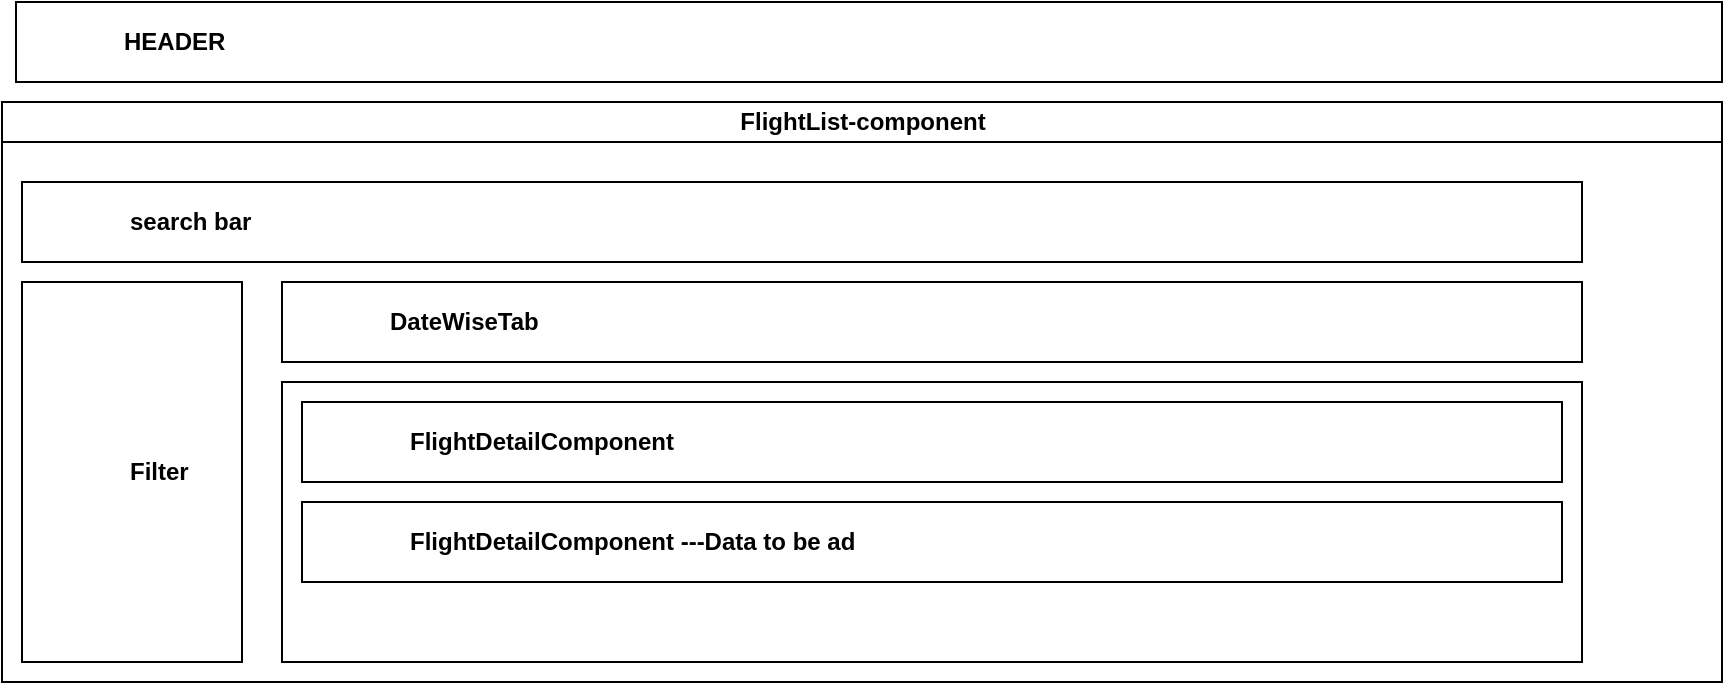<mxfile version="16.2.7" type="github">
  <diagram id="prtHgNgQTEPvFCAcTncT" name="Page-1">
    <mxGraphModel dx="868" dy="482" grid="1" gridSize="10" guides="1" tooltips="1" connect="1" arrows="1" fold="1" page="1" pageScale="1" pageWidth="827" pageHeight="1169" math="0" shadow="0">
      <root>
        <mxCell id="0" />
        <mxCell id="1" parent="0" />
        <mxCell id="dNxyNK7c78bLwvsdeMH5-11" value="FlightList-component" style="swimlane;html=1;startSize=20;horizontal=1;containerType=tree;glass=0;" parent="1" vertex="1">
          <mxGeometry x="40" y="90" width="860" height="290" as="geometry" />
        </mxCell>
        <UserObject label="search bar" name="Tessa Miller" position="CFO" location="Office 1" email="me@example.com" placeholders="1" link="https://www.draw.io" id="r9s2_iJcBQsN7OGcw8b5-11">
          <mxCell style="label;image=https://cdn3.iconfinder.com/data/icons/user-avatars-1/512/users-3-128.png;whiteSpace=wrap;html=1;rounded=0;glass=0;treeMoving=1;treeFolding=1;" vertex="1" parent="dNxyNK7c78bLwvsdeMH5-11">
            <mxGeometry x="10" y="40" width="780" height="40" as="geometry" />
          </mxCell>
        </UserObject>
        <UserObject label="Filter" name="Evan Valet" position="HR Director" location="Office 4" email="me@example.com" placeholders="1" link="https://www.draw.io" id="r9s2_iJcBQsN7OGcw8b5-13">
          <mxCell style="label;image=https://cdn3.iconfinder.com/data/icons/user-avatars-1/512/users-9-2-128.png;whiteSpace=wrap;html=1;rounded=0;glass=0;treeFolding=1;treeMoving=1;" vertex="1" parent="dNxyNK7c78bLwvsdeMH5-11">
            <mxGeometry x="10" y="90" width="110" height="190" as="geometry" />
          </mxCell>
        </UserObject>
        <UserObject label="Filter" name="Evan Valet" position="HR Director" location="Office 4" email="me@example.com" placeholders="1" link="https://www.draw.io" id="r9s2_iJcBQsN7OGcw8b5-15">
          <mxCell style="label;image=https://cdn3.iconfinder.com/data/icons/user-avatars-1/512/users-9-2-128.png;whiteSpace=wrap;html=1;rounded=0;glass=0;treeFolding=1;treeMoving=1;" vertex="1" parent="dNxyNK7c78bLwvsdeMH5-11">
            <mxGeometry x="140" y="140" width="650" height="140" as="geometry" />
          </mxCell>
        </UserObject>
        <UserObject label="DateWiseTab" name="Tessa Miller" position="CFO" location="Office 1" email="me@example.com" placeholders="1" link="https://www.draw.io" id="r9s2_iJcBQsN7OGcw8b5-16">
          <mxCell style="label;image=https://cdn3.iconfinder.com/data/icons/user-avatars-1/512/users-3-128.png;whiteSpace=wrap;html=1;rounded=0;glass=0;treeMoving=1;treeFolding=1;" vertex="1" parent="dNxyNK7c78bLwvsdeMH5-11">
            <mxGeometry x="140" y="90" width="650" height="40" as="geometry" />
          </mxCell>
        </UserObject>
        <UserObject label="FlightDetailComponent" name="Tessa Miller" position="CFO" location="Office 1" email="me@example.com" placeholders="1" link="https://www.draw.io" id="r9s2_iJcBQsN7OGcw8b5-17">
          <mxCell style="label;image=https://cdn3.iconfinder.com/data/icons/user-avatars-1/512/users-3-128.png;whiteSpace=wrap;html=1;rounded=0;glass=0;treeMoving=1;treeFolding=1;" vertex="1" parent="dNxyNK7c78bLwvsdeMH5-11">
            <mxGeometry x="150" y="150" width="630" height="40" as="geometry" />
          </mxCell>
        </UserObject>
        <UserObject label="FlightDetailComponent ---Data to be ad" name="Tessa Miller" position="CFO" location="Office 1" email="me@example.com" placeholders="1" link="https://www.draw.io" id="r9s2_iJcBQsN7OGcw8b5-18">
          <mxCell style="label;image=https://cdn3.iconfinder.com/data/icons/user-avatars-1/512/users-3-128.png;whiteSpace=wrap;html=1;rounded=0;glass=0;treeMoving=1;treeFolding=1;" vertex="1" parent="dNxyNK7c78bLwvsdeMH5-11">
            <mxGeometry x="150" y="200" width="630" height="40" as="geometry" />
          </mxCell>
        </UserObject>
        <UserObject label="HEADER" name="Tessa Miller" position="CFO" location="Office 1" email="me@example.com" placeholders="1" link="https://www.draw.io" id="dNxyNK7c78bLwvsdeMH5-12">
          <mxCell style="label;image=https://cdn3.iconfinder.com/data/icons/user-avatars-1/512/users-3-128.png;whiteSpace=wrap;html=1;rounded=0;glass=0;treeMoving=1;treeFolding=1;" parent="1" vertex="1">
            <mxGeometry x="47" y="40" width="853" height="40" as="geometry" />
          </mxCell>
        </UserObject>
        <mxCell id="dNxyNK7c78bLwvsdeMH5-15" value="" style="endArrow=blockThin;endFill=1;fontSize=11;edgeStyle=elbowEdgeStyle;elbow=vertical;rounded=0;strokeColor=none;" parent="1" source="dNxyNK7c78bLwvsdeMH5-12" target="r9s2_iJcBQsN7OGcw8b5-13" edge="1">
          <mxGeometry relative="1" as="geometry" />
        </mxCell>
        <mxCell id="r9s2_iJcBQsN7OGcw8b5-14" value="" style="endArrow=blockThin;endFill=1;fontSize=11;edgeStyle=elbowEdgeStyle;elbow=vertical;rounded=0;strokeColor=none;" edge="1" target="r9s2_iJcBQsN7OGcw8b5-15" source="dNxyNK7c78bLwvsdeMH5-12" parent="1">
          <mxGeometry relative="1" as="geometry">
            <mxPoint x="480" y="250" as="sourcePoint" />
          </mxGeometry>
        </mxCell>
      </root>
    </mxGraphModel>
  </diagram>
</mxfile>
